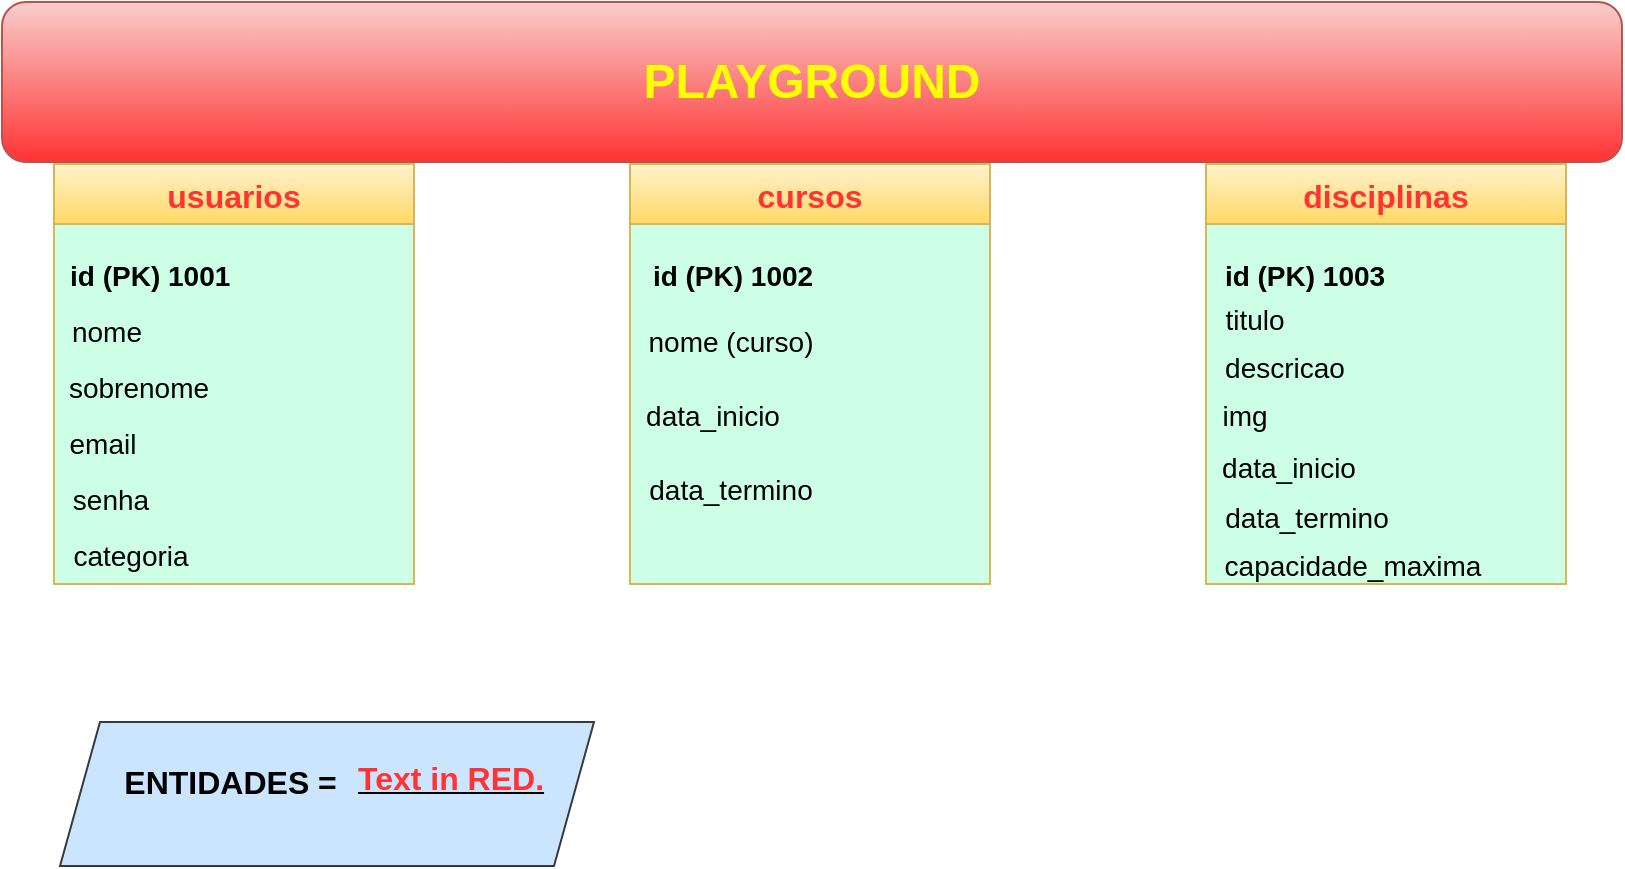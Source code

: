 <mxfile version="16.5.6"><diagram id="Uf1BwSPT3c7l2TDJGu9H" name="Page-1"><mxGraphModel dx="1382" dy="802" grid="1" gridSize="9" guides="1" tooltips="1" connect="1" arrows="1" fold="1" page="1" pageScale="1" pageWidth="827" pageHeight="1169" math="0" shadow="0"><root><mxCell id="0"/><mxCell id="1" parent="0"/><mxCell id="S57La2Tt1YZQUaa2v2SL-1" value="&lt;font style=&quot;font-size: 24px&quot;&gt;&lt;b&gt;PLAYGROUND&lt;/b&gt;&lt;/font&gt;" style="rounded=1;whiteSpace=wrap;html=1;fillColor=#f8cecc;gradientColor=#FF3333;strokeColor=#b85450;fontColor=#FFFF00;" vertex="1" parent="1"><mxGeometry x="10" width="810" height="80" as="geometry"/></mxCell><mxCell id="S57La2Tt1YZQUaa2v2SL-43" value="" style="shape=tableRow;horizontal=0;startSize=0;swimlaneHead=0;swimlaneBody=0;fillColor=none;collapsible=0;dropTarget=0;points=[[0,0.5],[1,0.5]];portConstraint=eastwest;top=0;left=0;right=0;bottom=0;fontSize=18;" vertex="1" parent="1"><mxGeometry x="36" y="210" width="180" height="69" as="geometry"/></mxCell><mxCell id="S57La2Tt1YZQUaa2v2SL-44" value="" style="shape=partialRectangle;connectable=0;fillColor=none;top=0;left=0;bottom=0;right=0;editable=1;overflow=hidden;fontSize=18;" vertex="1" parent="S57La2Tt1YZQUaa2v2SL-43"><mxGeometry width="30" height="30" as="geometry"><mxRectangle width="30" height="30" as="alternateBounds"/></mxGeometry></mxCell><mxCell id="S57La2Tt1YZQUaa2v2SL-61" value="alunos atributos" parent="0"/><mxCell id="S57La2Tt1YZQUaa2v2SL-76" value="usuarios" style="shape=table;startSize=30;container=1;collapsible=0;childLayout=tableLayout;labelBackgroundColor=none;fontSize=16;fontStyle=1;fillColor=#fff2cc;gradientColor=#ffd966;strokeColor=#d6b656;fontColor=#FF3333;swimlaneFillColor=#CCFFE6;" vertex="1" parent="S57La2Tt1YZQUaa2v2SL-61"><mxGeometry x="36" y="81" width="180" height="210" as="geometry"/></mxCell><mxCell id="S57La2Tt1YZQUaa2v2SL-77" value="" style="shape=tableRow;horizontal=0;startSize=0;swimlaneHead=0;swimlaneBody=0;top=0;left=0;bottom=0;right=0;collapsible=0;dropTarget=0;fillColor=none;points=[[0,0.5],[1,0.5]];portConstraint=eastwest;labelBackgroundColor=none;fontSize=14;" vertex="1" parent="S57La2Tt1YZQUaa2v2SL-76"><mxGeometry y="30" width="180" height="180" as="geometry"/></mxCell><mxCell id="S57La2Tt1YZQUaa2v2SL-78" value="" style="shape=partialRectangle;html=1;whiteSpace=wrap;connectable=0;overflow=hidden;fillColor=none;top=0;left=0;bottom=0;right=0;pointerEvents=1;labelBackgroundColor=none;fontSize=14;" vertex="1" parent="S57La2Tt1YZQUaa2v2SL-77"><mxGeometry width="180" height="180" as="geometry"><mxRectangle width="180" height="180" as="alternateBounds"/></mxGeometry></mxCell><mxCell id="S57La2Tt1YZQUaa2v2SL-79" value="&lt;b&gt;id (PK) 1001&lt;/b&gt;" style="text;html=1;resizable=0;autosize=1;align=left;verticalAlign=middle;points=[];fillColor=none;strokeColor=none;rounded=0;labelBackgroundColor=none;fontSize=14;" vertex="1" parent="S57La2Tt1YZQUaa2v2SL-61"><mxGeometry x="42" y="123" width="91" height="28" as="geometry"/></mxCell><mxCell id="S57La2Tt1YZQUaa2v2SL-80" value="nome" style="text;html=1;resizable=0;autosize=1;align=center;verticalAlign=middle;points=[];fillColor=none;strokeColor=none;rounded=0;labelBackgroundColor=none;fontSize=14;" vertex="1" parent="S57La2Tt1YZQUaa2v2SL-61"><mxGeometry x="39" y="156" width="45" height="18" as="geometry"/></mxCell><mxCell id="S57La2Tt1YZQUaa2v2SL-81" value="sobrenome" style="text;html=1;resizable=0;autosize=1;align=center;verticalAlign=middle;points=[];fillColor=none;strokeColor=none;rounded=0;labelBackgroundColor=none;fontSize=14;" vertex="1" parent="S57La2Tt1YZQUaa2v2SL-61"><mxGeometry x="36" y="179" width="84" height="28" as="geometry"/></mxCell><mxCell id="S57La2Tt1YZQUaa2v2SL-83" value="email" style="text;html=1;resizable=0;autosize=1;align=center;verticalAlign=middle;points=[];fillColor=none;strokeColor=none;rounded=0;labelBackgroundColor=none;fontSize=14;" vertex="1" parent="S57La2Tt1YZQUaa2v2SL-61"><mxGeometry x="39" y="207" width="42" height="28" as="geometry"/></mxCell><mxCell id="S57La2Tt1YZQUaa2v2SL-84" value="senha" style="text;html=1;resizable=0;autosize=1;align=center;verticalAlign=middle;points=[];fillColor=none;strokeColor=none;rounded=0;labelBackgroundColor=none;fontSize=14;" vertex="1" parent="S57La2Tt1YZQUaa2v2SL-61"><mxGeometry x="39" y="235" width="49" height="28" as="geometry"/></mxCell><mxCell id="S57La2Tt1YZQUaa2v2SL-85" value="categoria" style="text;html=1;resizable=0;autosize=1;align=center;verticalAlign=middle;points=[];fillColor=none;strokeColor=none;rounded=0;labelBackgroundColor=none;fontSize=14;" vertex="1" parent="S57La2Tt1YZQUaa2v2SL-61"><mxGeometry x="39" y="263" width="70" height="28" as="geometry"/></mxCell><mxCell id="S57La2Tt1YZQUaa2v2SL-99" value="" style="shape=tableRow;horizontal=0;startSize=0;swimlaneHead=0;swimlaneBody=0;fillColor=none;collapsible=0;dropTarget=0;points=[[0,0.5],[1,0.5]];portConstraint=eastwest;top=0;left=0;right=0;bottom=0;fontSize=18;" vertex="1" parent="S57La2Tt1YZQUaa2v2SL-61"><mxGeometry x="324" y="210" width="180" height="69" as="geometry"/></mxCell><mxCell id="S57La2Tt1YZQUaa2v2SL-100" value="" style="shape=partialRectangle;connectable=0;fillColor=none;top=0;left=0;bottom=0;right=0;editable=1;overflow=hidden;fontSize=18;" vertex="1" parent="S57La2Tt1YZQUaa2v2SL-99"><mxGeometry width="30" height="30" as="geometry"><mxRectangle width="30" height="30" as="alternateBounds"/></mxGeometry></mxCell><mxCell id="S57La2Tt1YZQUaa2v2SL-101" value="cursos" style="shape=table;startSize=30;container=1;collapsible=0;childLayout=tableLayout;labelBackgroundColor=none;fontSize=16;fontStyle=1;fillColor=#fff2cc;gradientColor=#ffd966;strokeColor=#d6b656;fontColor=#FF3333;swimlaneFillColor=#CCFFE6;" vertex="1" parent="S57La2Tt1YZQUaa2v2SL-61"><mxGeometry x="324" y="81" width="180" height="210" as="geometry"/></mxCell><mxCell id="S57La2Tt1YZQUaa2v2SL-102" value="" style="shape=tableRow;horizontal=0;startSize=0;swimlaneHead=0;swimlaneBody=0;top=0;left=0;bottom=0;right=0;collapsible=0;dropTarget=0;fillColor=none;points=[[0,0.5],[1,0.5]];portConstraint=eastwest;labelBackgroundColor=none;fontSize=14;" vertex="1" parent="S57La2Tt1YZQUaa2v2SL-101"><mxGeometry y="30" width="180" height="180" as="geometry"/></mxCell><mxCell id="S57La2Tt1YZQUaa2v2SL-103" value="" style="shape=partialRectangle;html=1;whiteSpace=wrap;connectable=0;overflow=hidden;fillColor=none;top=0;left=0;bottom=0;right=0;pointerEvents=1;labelBackgroundColor=none;fontSize=14;" vertex="1" parent="S57La2Tt1YZQUaa2v2SL-102"><mxGeometry width="180" height="180" as="geometry"><mxRectangle width="180" height="180" as="alternateBounds"/></mxGeometry></mxCell><mxCell id="S57La2Tt1YZQUaa2v2SL-104" value="&lt;b&gt;id (PK) 1002&lt;/b&gt;" style="text;html=1;resizable=0;autosize=1;align=center;verticalAlign=middle;points=[];fillColor=none;strokeColor=none;rounded=0;labelBackgroundColor=none;fontSize=14;" vertex="1" parent="S57La2Tt1YZQUaa2v2SL-61"><mxGeometry x="329" y="123" width="91" height="28" as="geometry"/></mxCell><mxCell id="S57La2Tt1YZQUaa2v2SL-105" value="nome (curso)" style="text;html=1;resizable=0;autosize=1;align=center;verticalAlign=middle;points=[];fillColor=none;strokeColor=none;rounded=0;labelBackgroundColor=none;fontSize=14;" vertex="1" parent="S57La2Tt1YZQUaa2v2SL-61"><mxGeometry x="324" y="161" width="99" height="18" as="geometry"/></mxCell><mxCell id="S57La2Tt1YZQUaa2v2SL-106" value="data_inicio" style="text;html=1;resizable=0;autosize=1;align=center;verticalAlign=middle;points=[];fillColor=none;strokeColor=none;rounded=0;labelBackgroundColor=none;fontSize=14;" vertex="1" parent="S57La2Tt1YZQUaa2v2SL-61"><mxGeometry x="324" y="198" width="81" height="18" as="geometry"/></mxCell><mxCell id="S57La2Tt1YZQUaa2v2SL-107" value="data_termino" style="text;html=1;resizable=0;autosize=1;align=center;verticalAlign=middle;points=[];fillColor=none;strokeColor=none;rounded=0;labelBackgroundColor=none;fontSize=14;" vertex="1" parent="S57La2Tt1YZQUaa2v2SL-61"><mxGeometry x="324" y="235" width="99" height="18" as="geometry"/></mxCell><mxCell id="S57La2Tt1YZQUaa2v2SL-110" value="" style="shape=tableRow;horizontal=0;startSize=0;swimlaneHead=0;swimlaneBody=0;fillColor=none;collapsible=0;dropTarget=0;points=[[0,0.5],[1,0.5]];portConstraint=eastwest;top=0;left=0;right=0;bottom=0;fontSize=18;" vertex="1" parent="S57La2Tt1YZQUaa2v2SL-61"><mxGeometry x="612" y="210" width="180" height="69" as="geometry"/></mxCell><mxCell id="S57La2Tt1YZQUaa2v2SL-111" value="" style="shape=partialRectangle;connectable=0;fillColor=none;top=0;left=0;bottom=0;right=0;editable=1;overflow=hidden;fontSize=18;" vertex="1" parent="S57La2Tt1YZQUaa2v2SL-110"><mxGeometry width="30" height="30" as="geometry"><mxRectangle width="30" height="30" as="alternateBounds"/></mxGeometry></mxCell><mxCell id="S57La2Tt1YZQUaa2v2SL-112" value="disciplinas" style="shape=table;startSize=30;container=1;collapsible=0;childLayout=tableLayout;labelBackgroundColor=none;fontSize=16;fontStyle=1;fillColor=#fff2cc;gradientColor=#ffd966;strokeColor=#d6b656;fontColor=#FF3333;swimlaneFillColor=#CCFFE6;" vertex="1" parent="S57La2Tt1YZQUaa2v2SL-61"><mxGeometry x="612" y="81" width="180" height="210" as="geometry"/></mxCell><mxCell id="S57La2Tt1YZQUaa2v2SL-113" value="" style="shape=tableRow;horizontal=0;startSize=0;swimlaneHead=0;swimlaneBody=0;top=0;left=0;bottom=0;right=0;collapsible=0;dropTarget=0;fillColor=none;points=[[0,0.5],[1,0.5]];portConstraint=eastwest;labelBackgroundColor=none;fontSize=14;" vertex="1" parent="S57La2Tt1YZQUaa2v2SL-112"><mxGeometry y="30" width="180" height="180" as="geometry"/></mxCell><mxCell id="S57La2Tt1YZQUaa2v2SL-114" value="" style="shape=partialRectangle;html=1;whiteSpace=wrap;connectable=0;overflow=hidden;fillColor=none;top=0;left=0;bottom=0;right=0;pointerEvents=1;labelBackgroundColor=none;fontSize=14;" vertex="1" parent="S57La2Tt1YZQUaa2v2SL-113"><mxGeometry width="180" height="180" as="geometry"><mxRectangle width="180" height="180" as="alternateBounds"/></mxGeometry></mxCell><mxCell id="S57La2Tt1YZQUaa2v2SL-115" value="&lt;b&gt;id (PK) 1003&lt;/b&gt;" style="text;html=1;resizable=0;autosize=1;align=center;verticalAlign=middle;points=[];fillColor=none;strokeColor=none;rounded=0;labelBackgroundColor=none;fontSize=14;" vertex="1" parent="S57La2Tt1YZQUaa2v2SL-61"><mxGeometry x="615" y="123" width="91" height="28" as="geometry"/></mxCell><mxCell id="S57La2Tt1YZQUaa2v2SL-116" value="titulo" style="text;html=1;resizable=0;autosize=1;align=center;verticalAlign=middle;points=[];fillColor=none;strokeColor=none;rounded=0;labelBackgroundColor=none;fontSize=14;" vertex="1" parent="S57La2Tt1YZQUaa2v2SL-61"><mxGeometry x="613" y="150" width="45" height="18" as="geometry"/></mxCell><mxCell id="S57La2Tt1YZQUaa2v2SL-117" value="descricao" style="text;html=1;resizable=0;autosize=1;align=center;verticalAlign=middle;points=[];fillColor=none;strokeColor=none;rounded=0;labelBackgroundColor=none;fontSize=14;" vertex="1" parent="S57La2Tt1YZQUaa2v2SL-61"><mxGeometry x="615" y="174" width="72" height="18" as="geometry"/></mxCell><mxCell id="S57La2Tt1YZQUaa2v2SL-118" value="img" style="text;html=1;resizable=0;autosize=1;align=center;verticalAlign=middle;points=[];fillColor=none;strokeColor=none;rounded=0;labelBackgroundColor=none;fontSize=14;" vertex="1" parent="S57La2Tt1YZQUaa2v2SL-61"><mxGeometry x="613" y="198" width="36" height="18" as="geometry"/></mxCell><mxCell id="S57La2Tt1YZQUaa2v2SL-119" value="data_inicio" style="text;html=1;resizable=0;autosize=1;align=center;verticalAlign=middle;points=[];fillColor=none;strokeColor=none;rounded=0;labelBackgroundColor=none;fontSize=14;" vertex="1" parent="S57La2Tt1YZQUaa2v2SL-61"><mxGeometry x="612" y="224" width="81" height="18" as="geometry"/></mxCell><mxCell id="S57La2Tt1YZQUaa2v2SL-120" value="data_termino" style="text;html=1;resizable=0;autosize=1;align=center;verticalAlign=middle;points=[];fillColor=none;strokeColor=none;rounded=0;labelBackgroundColor=none;fontSize=14;" vertex="1" parent="S57La2Tt1YZQUaa2v2SL-61"><mxGeometry x="612" y="249" width="99" height="18" as="geometry"/></mxCell><mxCell id="S57La2Tt1YZQUaa2v2SL-121" value="capacidade_maxima" style="text;html=1;resizable=0;autosize=1;align=center;verticalAlign=middle;points=[];fillColor=none;strokeColor=none;rounded=0;labelBackgroundColor=none;fontSize=14;" vertex="1" parent="S57La2Tt1YZQUaa2v2SL-61"><mxGeometry x="613" y="273" width="144" height="18" as="geometry"/></mxCell><mxCell id="S57La2Tt1YZQUaa2v2SL-124" value="" style="shape=parallelogram;perimeter=parallelogramPerimeter;whiteSpace=wrap;html=1;fixedSize=1;labelBackgroundColor=none;fontSize=16;fillColor=#cce5ff;strokeColor=#36393d;" vertex="1" parent="S57La2Tt1YZQUaa2v2SL-61"><mxGeometry x="39" y="360" width="267" height="72" as="geometry"/></mxCell><mxCell id="S57La2Tt1YZQUaa2v2SL-125" value="&lt;font color=&quot;#000000&quot;&gt;&lt;b&gt;ENTIDADES =&amp;nbsp;&lt;/b&gt;&lt;/font&gt;" style="text;html=1;resizable=0;autosize=1;align=center;verticalAlign=middle;points=[];fillColor=none;strokeColor=none;rounded=0;labelBackgroundColor=none;fontSize=16;fontColor=#FFFF00;" vertex="1" parent="S57La2Tt1YZQUaa2v2SL-61"><mxGeometry x="63" y="376" width="126" height="27" as="geometry"/></mxCell><mxCell id="S57La2Tt1YZQUaa2v2SL-126" value="&lt;b&gt;&lt;u&gt;&lt;font color=&quot;#ff3333&quot;&gt;Text in RED.&lt;/font&gt;&lt;/u&gt;&lt;/b&gt;" style="text;html=1;resizable=0;autosize=1;align=center;verticalAlign=middle;points=[];fillColor=none;strokeColor=none;rounded=0;labelBackgroundColor=none;fontSize=16;fontColor=#000000;" vertex="1" parent="S57La2Tt1YZQUaa2v2SL-61"><mxGeometry x="180" y="374" width="108" height="27" as="geometry"/></mxCell></root></mxGraphModel></diagram></mxfile>